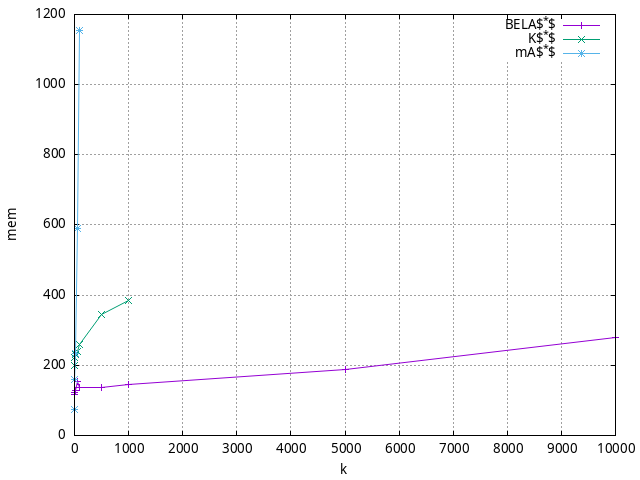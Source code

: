 #!/usr/bin/gnuplot
# -*- coding: utf-8 -*-
#
# results/maps/unit/25/random512-25.heuristic.unit.mem.gnuplot
#
# Started on 04/02/2024 19:56:42
# Author: Carlos Linares López
set grid
set xlabel "k"
set ylabel "mem"

set terminal png enhanced font "Ariel,10"
set output 'random512-25.heuristic.unit.mem.png'

plot "-" title "BELA$^*$"      with linesp, "-" title "K$^*$"      with linesp, "-" title "mA$^*$"      with linesp

	1 118.13
	5 123.0
	10 127.32
	50 155.0
	100 135.6
	500 135.98
	1000 145.41
	5000 189.35
	10000 279.62
end
	1 200.61
	5 222.65
	10 230.65
	50 239.95
	100 258.6
	500 343.96
	1000 384.35
end
	1 73.7
	5 160.71
	10 234.71
	50 590.51
	100 1155.08
end
